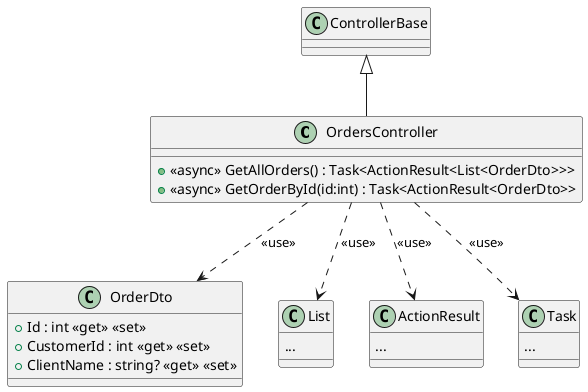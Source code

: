 @startuml
class OrdersController {
    + <<async>> GetAllOrders() : Task<ActionResult<List<OrderDto>>>
    + <<async>> GetOrderById(id:int) : Task<ActionResult<OrderDto>>
}
ControllerBase <|-- OrdersController
OrdersController ..> OrderDto: <<use>>
class OrderDto {
    + Id : int <<get>> <<set>>
    + CustomerId : int <<get>> <<set>>
    + ClientName : string? <<get>> <<set>>
}
class List {
...
}
OrdersController ..> List: <<use>>
class ActionResult {
...
}
OrdersController ..> ActionResult: <<use>>
class Task {
...
}
OrdersController ..> Task: <<use>>
@enduml